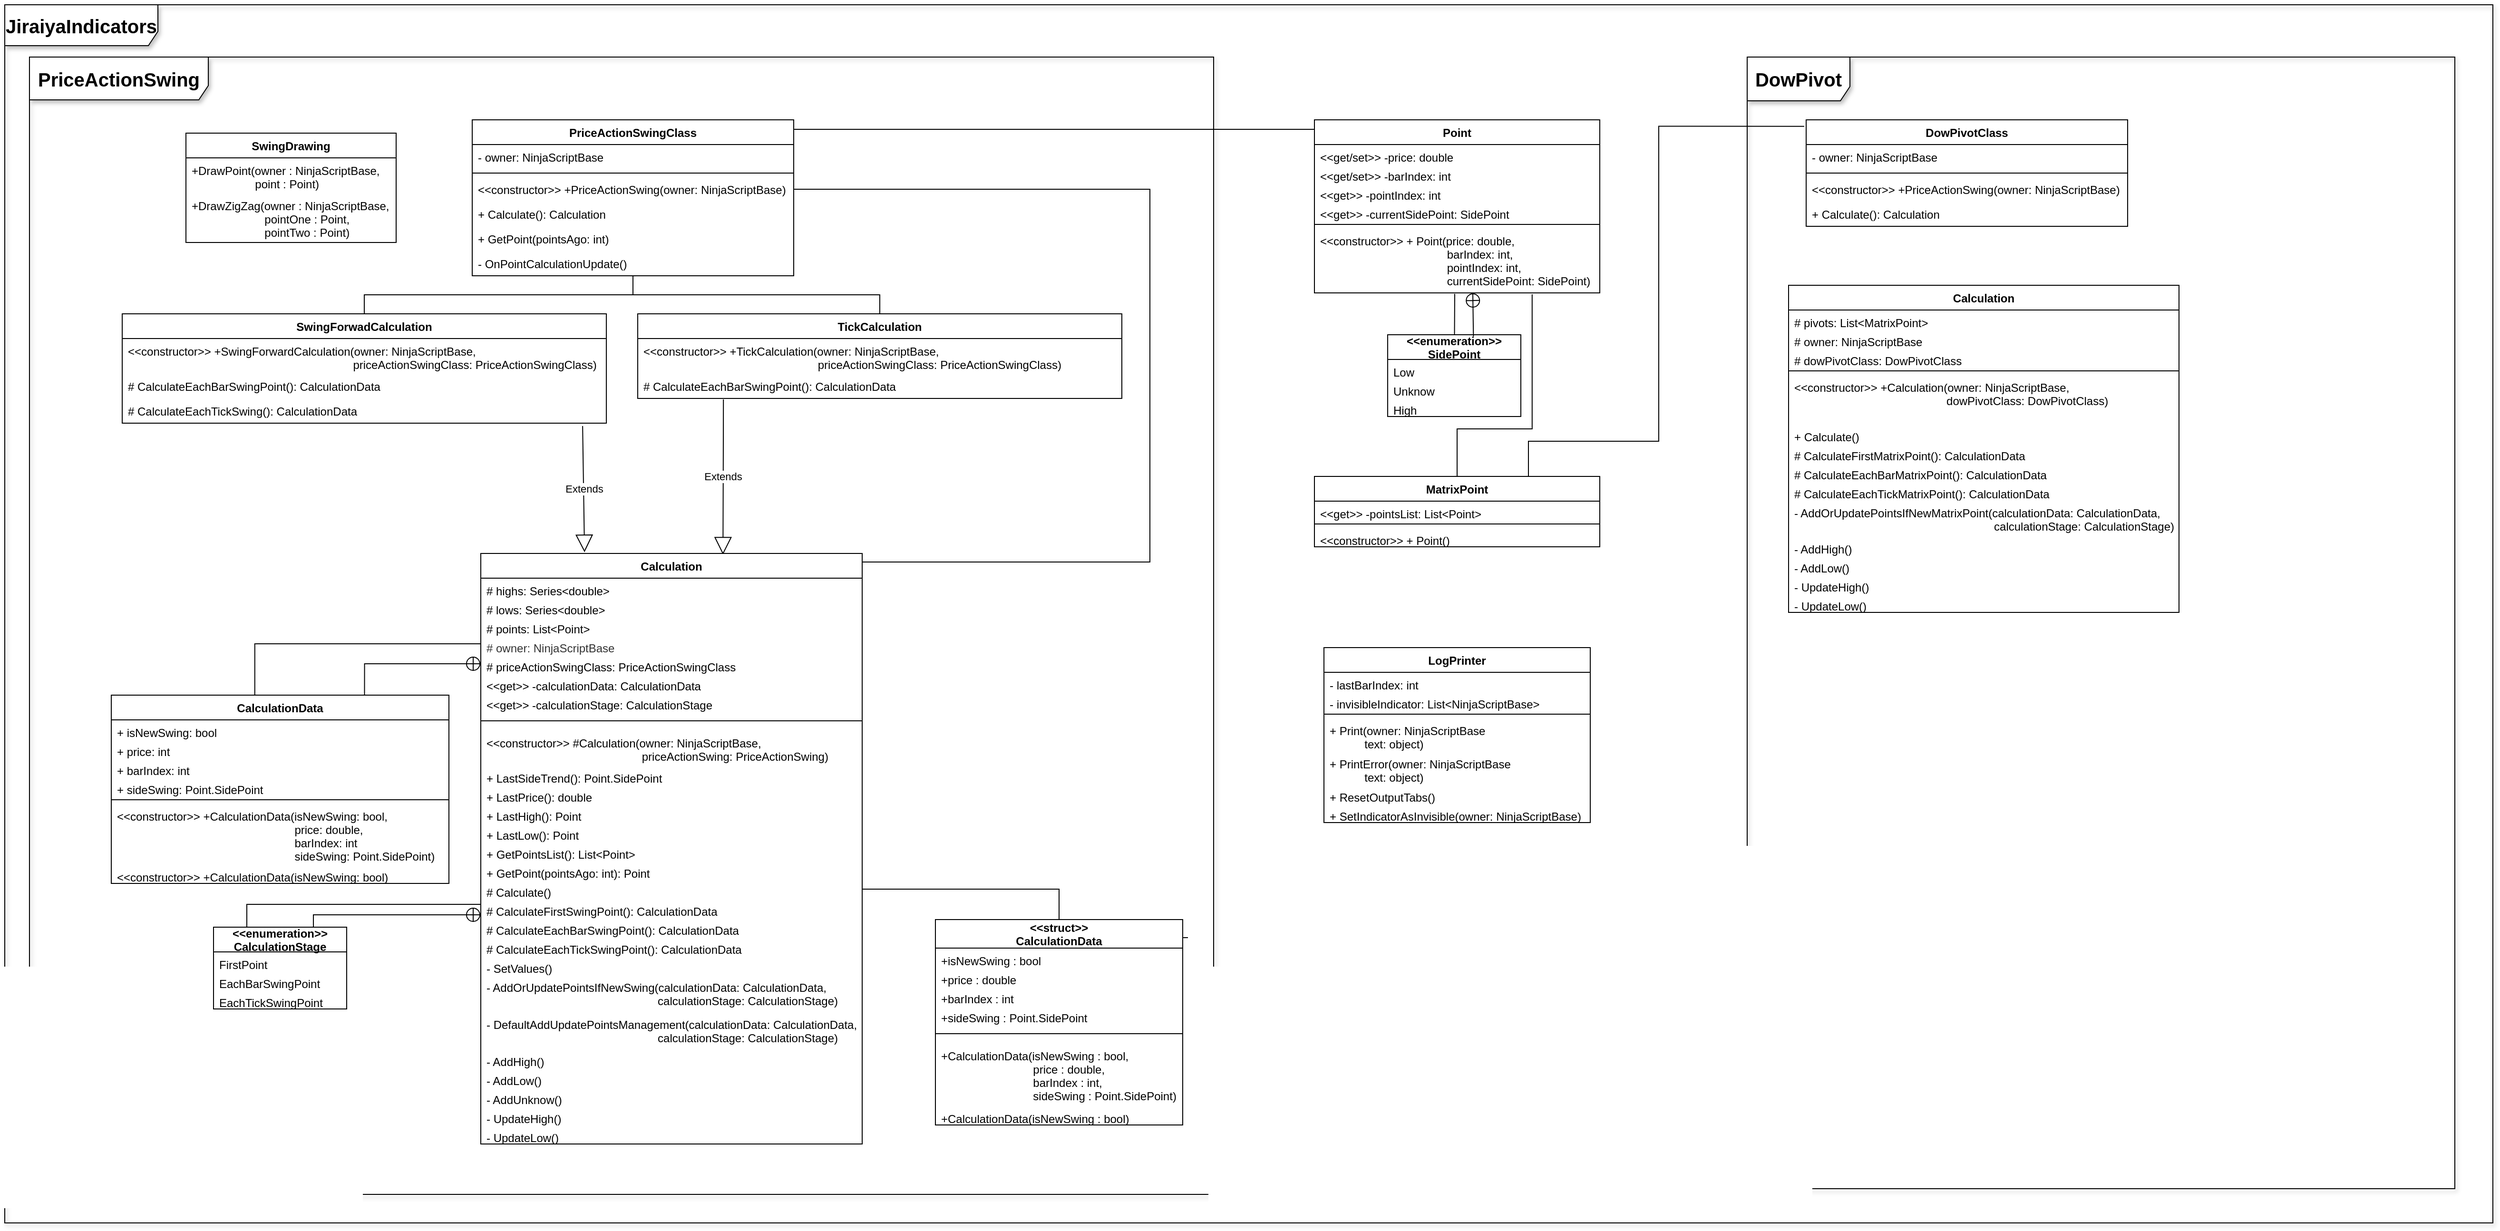 <mxfile version="12.9.6" type="github">
  <diagram id="Fy2HfYQQaQ6EMwLZordq" name="Page-1">
    <mxGraphModel dx="1585" dy="1035" grid="0" gridSize="10" guides="1" tooltips="1" connect="1" arrows="1" fold="1" page="0" pageScale="1" pageWidth="1654" pageHeight="1169" background="none" math="0" shadow="0">
      <root>
        <mxCell id="0" />
        <mxCell id="1" parent="0" />
        <mxCell id="uoMERZnr7zpO_wiibmVZ-2" value="&lt;font style=&quot;font-size: 20px&quot;&gt;JiraiyaIndicators&lt;/font&gt;" style="shape=umlFrame;whiteSpace=wrap;html=1;startSize=30;width=161;height=43;fontStyle=1;treeFolding=0;shadow=1;" parent="1" vertex="1">
          <mxGeometry x="-276" y="-12" width="2616" height="1281" as="geometry" />
        </mxCell>
        <mxCell id="O_61zwk5EEJ6vkBen8N2-33" value="&lt;font style=&quot;font-size: 20px&quot;&gt;&lt;b&gt;DowPivot&lt;/b&gt;&lt;/font&gt;" style="shape=umlFrame;whiteSpace=wrap;html=1;startSize=30;width=108;height=46;shadow=1;" parent="1" vertex="1">
          <mxGeometry x="1556" y="43" width="744" height="1190" as="geometry" />
        </mxCell>
        <mxCell id="uoMERZnr7zpO_wiibmVZ-1" value="&lt;font style=&quot;font-size: 20px&quot;&gt;&lt;b&gt;PriceActionSwing&lt;/b&gt;&lt;/font&gt;" style="shape=umlFrame;whiteSpace=wrap;html=1;startSize=30;width=188;height=45;strokeWidth=1;shadow=1;" parent="1" vertex="1">
          <mxGeometry x="-250" y="43" width="1245" height="1196" as="geometry" />
        </mxCell>
        <mxCell id="oVfhNXQn3vao5zob85Lq-34" value="" style="rounded=0;orthogonalLoop=1;jettySize=auto;html=1;fontSize=12;endArrow=none;endFill=0;" parent="1" target="7CBWycC-ObVPVQWf6ARU-30" edge="1">
          <mxGeometry relative="1" as="geometry">
            <mxPoint x="1249.52" y="332.032" as="targetPoint" />
            <mxPoint x="1248.5" y="292" as="sourcePoint" />
          </mxGeometry>
        </mxCell>
        <mxCell id="SqsRjnLHIsqS0qZh4drD-19" style="edgeStyle=orthogonalEdgeStyle;rounded=0;orthogonalLoop=1;jettySize=auto;html=1;endArrow=none;endFill=0;" parent="1" source="oVfhNXQn3vao5zob85Lq-77" target="SqsRjnLHIsqS0qZh4drD-10" edge="1">
          <mxGeometry relative="1" as="geometry" />
        </mxCell>
        <mxCell id="SqsRjnLHIsqS0qZh4drD-20" style="edgeStyle=orthogonalEdgeStyle;rounded=0;orthogonalLoop=1;jettySize=auto;html=1;endArrow=none;endFill=0;" parent="1" source="oVfhNXQn3vao5zob85Lq-77" target="SqsRjnLHIsqS0qZh4drD-1" edge="1">
          <mxGeometry relative="1" as="geometry" />
        </mxCell>
        <mxCell id="SqsRjnLHIsqS0qZh4drD-30" style="edgeStyle=orthogonalEdgeStyle;rounded=0;orthogonalLoop=1;jettySize=auto;html=1;entryX=0.25;entryY=0;entryDx=0;entryDy=0;endArrow=none;endFill=0;" parent="1" source="7CBWycC-ObVPVQWf6ARU-38" target="oVfhNXQn3vao5zob85Lq-16" edge="1">
          <mxGeometry relative="1" as="geometry">
            <mxPoint x="352" y="1031" as="targetPoint" />
            <Array as="points">
              <mxPoint x="-21" y="934" />
            </Array>
          </mxGeometry>
        </mxCell>
        <mxCell id="SqsRjnLHIsqS0qZh4drD-32" style="edgeStyle=orthogonalEdgeStyle;rounded=0;orthogonalLoop=1;jettySize=auto;html=1;entryX=0.425;entryY=-0.001;entryDx=0;entryDy=0;entryPerimeter=0;endArrow=none;endFill=0;" parent="1" source="7CBWycC-ObVPVQWf6ARU-38" target="oVfhNXQn3vao5zob85Lq-21" edge="1">
          <mxGeometry relative="1" as="geometry">
            <Array as="points">
              <mxPoint x="-13" y="660" />
            </Array>
          </mxGeometry>
        </mxCell>
        <mxCell id="fPNTmjn9pd60Ij1Y-FJk-20" style="edgeStyle=orthogonalEdgeStyle;rounded=0;orthogonalLoop=1;jettySize=auto;html=1;exitX=0.75;exitY=0;exitDx=0;exitDy=0;entryX=1;entryY=0.5;entryDx=0;entryDy=0;startSize=30;endArrow=none;endFill=0;" parent="1" source="7CBWycC-ObVPVQWf6ARU-38" target="oVfhNXQn3vao5zob85Lq-80" edge="1">
          <mxGeometry relative="1" as="geometry">
            <Array as="points">
              <mxPoint x="525" y="574" />
              <mxPoint x="928" y="574" />
              <mxPoint x="928" y="182" />
            </Array>
          </mxGeometry>
        </mxCell>
        <mxCell id="fPNTmjn9pd60Ij1Y-FJk-3" style="edgeStyle=orthogonalEdgeStyle;rounded=0;orthogonalLoop=1;jettySize=auto;html=1;exitX=0.75;exitY=0;exitDx=0;exitDy=0;endArrow=circlePlus;endFill=0;" parent="1" source="oVfhNXQn3vao5zob85Lq-16" target="7CBWycC-ObVPVQWf6ARU-38" edge="1">
          <mxGeometry relative="1" as="geometry">
            <Array as="points">
              <mxPoint x="49" y="945" />
            </Array>
          </mxGeometry>
        </mxCell>
        <mxCell id="SqsRjnLHIsqS0qZh4drD-40" value="Extends" style="endArrow=block;endSize=16;endFill=0;html=1;entryX=0.272;entryY=-0.002;entryDx=0;entryDy=0;entryPerimeter=0;exitX=0.951;exitY=1.115;exitDx=0;exitDy=0;exitPerimeter=0;" parent="1" source="SqsRjnLHIsqS0qZh4drD-5" target="7CBWycC-ObVPVQWf6ARU-38" edge="1">
          <mxGeometry width="160" relative="1" as="geometry">
            <mxPoint x="301.5" y="421" as="sourcePoint" />
            <mxPoint x="461.5" y="421" as="targetPoint" />
            <Array as="points" />
          </mxGeometry>
        </mxCell>
        <mxCell id="SqsRjnLHIsqS0qZh4drD-41" value="Extends" style="endArrow=block;endSize=16;endFill=0;html=1;entryX=0.635;entryY=0.002;entryDx=0;entryDy=0;entryPerimeter=0;exitX=0.177;exitY=1.038;exitDx=0;exitDy=0;exitPerimeter=0;" parent="1" source="SqsRjnLHIsqS0qZh4drD-12" target="7CBWycC-ObVPVQWf6ARU-38" edge="1">
          <mxGeometry width="160" relative="1" as="geometry">
            <mxPoint x="479.5" y="418" as="sourcePoint" />
            <mxPoint x="462.5" y="539.912" as="targetPoint" />
            <Array as="points">
              <mxPoint x="479.5" y="448" />
            </Array>
          </mxGeometry>
        </mxCell>
        <mxCell id="fPNTmjn9pd60Ij1Y-FJk-2" style="edgeStyle=none;rounded=0;orthogonalLoop=1;jettySize=auto;html=1;endArrow=circlePlus;endFill=0;exitX=0.644;exitY=0.02;exitDx=0;exitDy=0;exitPerimeter=0;" parent="1" source="7CBWycC-ObVPVQWf6ARU-30" edge="1">
          <mxGeometry relative="1" as="geometry">
            <mxPoint x="1268.56" y="331" as="sourcePoint" />
            <mxPoint x="1267.5" y="291" as="targetPoint" />
            <Array as="points" />
          </mxGeometry>
        </mxCell>
        <mxCell id="fPNTmjn9pd60Ij1Y-FJk-13" style="edgeStyle=orthogonalEdgeStyle;rounded=0;orthogonalLoop=1;jettySize=auto;html=1;exitX=0.25;exitY=0;exitDx=0;exitDy=0;startSize=30;endArrow=circlePlus;endFill=0;" parent="1" source="fPNTmjn9pd60Ij1Y-FJk-4" edge="1">
          <mxGeometry relative="1" as="geometry">
            <mxPoint x="826" y="969" as="targetPoint" />
            <Array as="points">
              <mxPoint x="968" y="969" />
              <mxPoint x="826" y="969" />
            </Array>
          </mxGeometry>
        </mxCell>
        <mxCell id="7CBWycC-ObVPVQWf6ARU-30" value="&lt;&lt;enumeration&gt;&gt;&#xa;SidePoint" style="swimlane;fontStyle=1;childLayout=stackLayout;horizontal=1;startSize=26;fillColor=none;horizontalStack=0;resizeParent=1;resizeParentMax=0;resizeLast=0;collapsible=1;marginBottom=0;fontSize=12;" parent="1" vertex="1">
          <mxGeometry x="1178" y="335" width="140" height="86" as="geometry" />
        </mxCell>
        <mxCell id="7CBWycC-ObVPVQWf6ARU-32" value="Low" style="text;strokeColor=none;fillColor=none;align=left;verticalAlign=top;spacingLeft=4;spacingRight=4;overflow=hidden;rotatable=0;points=[[0,0.5],[1,0.5]];portConstraint=eastwest;" parent="7CBWycC-ObVPVQWf6ARU-30" vertex="1">
          <mxGeometry y="26" width="140" height="20" as="geometry" />
        </mxCell>
        <mxCell id="7CBWycC-ObVPVQWf6ARU-33" value="Unknow" style="text;strokeColor=none;fillColor=none;align=left;verticalAlign=top;spacingLeft=4;spacingRight=4;overflow=hidden;rotatable=0;points=[[0,0.5],[1,0.5]];portConstraint=eastwest;" parent="7CBWycC-ObVPVQWf6ARU-30" vertex="1">
          <mxGeometry y="46" width="140" height="20" as="geometry" />
        </mxCell>
        <mxCell id="7CBWycC-ObVPVQWf6ARU-31" value="High" style="text;strokeColor=none;fillColor=none;align=left;verticalAlign=top;spacingLeft=4;spacingRight=4;overflow=hidden;rotatable=0;points=[[0,0.5],[1,0.5]];portConstraint=eastwest;" parent="7CBWycC-ObVPVQWf6ARU-30" vertex="1">
          <mxGeometry y="66" width="140" height="20" as="geometry" />
        </mxCell>
        <mxCell id="7CBWycC-ObVPVQWf6ARU-15" value="Point" style="swimlane;fontStyle=1;childLayout=stackLayout;horizontal=1;startSize=26;fillColor=none;horizontalStack=0;resizeParent=1;resizeParentMax=0;resizeLast=0;collapsible=1;marginBottom=0;fontSize=12;" parent="1" vertex="1">
          <mxGeometry x="1101" y="109" width="300" height="182" as="geometry" />
        </mxCell>
        <mxCell id="7CBWycC-ObVPVQWf6ARU-16" value="&lt;&lt;get/set&gt;&gt; -price: double" style="text;strokeColor=none;fillColor=none;align=left;verticalAlign=top;spacingLeft=4;spacingRight=4;overflow=hidden;rotatable=0;points=[[0,0.5],[1,0.5]];portConstraint=eastwest;" parent="7CBWycC-ObVPVQWf6ARU-15" vertex="1">
          <mxGeometry y="26" width="300" height="20" as="geometry" />
        </mxCell>
        <mxCell id="7CBWycC-ObVPVQWf6ARU-19" value="&lt;&lt;get/set&gt;&gt; -barIndex: int" style="text;strokeColor=none;fillColor=none;align=left;verticalAlign=top;spacingLeft=4;spacingRight=4;overflow=hidden;rotatable=0;points=[[0,0.5],[1,0.5]];portConstraint=eastwest;" parent="7CBWycC-ObVPVQWf6ARU-15" vertex="1">
          <mxGeometry y="46" width="300" height="20" as="geometry" />
        </mxCell>
        <mxCell id="7CBWycC-ObVPVQWf6ARU-20" value="&lt;&lt;get&gt;&gt; -pointIndex: int" style="text;strokeColor=none;fillColor=none;align=left;verticalAlign=top;spacingLeft=4;spacingRight=4;overflow=hidden;rotatable=0;points=[[0,0.5],[1,0.5]];portConstraint=eastwest;" parent="7CBWycC-ObVPVQWf6ARU-15" vertex="1">
          <mxGeometry y="66" width="300" height="20" as="geometry" />
        </mxCell>
        <mxCell id="7CBWycC-ObVPVQWf6ARU-21" value="&lt;&lt;get&gt;&gt; -currentSidePoint: SidePoint" style="text;strokeColor=none;fillColor=none;align=left;verticalAlign=top;spacingLeft=4;spacingRight=4;overflow=hidden;rotatable=0;points=[[0,0.5],[1,0.5]];portConstraint=eastwest;" parent="7CBWycC-ObVPVQWf6ARU-15" vertex="1">
          <mxGeometry y="86" width="300" height="20" as="geometry" />
        </mxCell>
        <mxCell id="7CBWycC-ObVPVQWf6ARU-24" value="" style="line;strokeWidth=1;fillColor=none;align=left;verticalAlign=middle;spacingTop=-1;spacingLeft=3;spacingRight=3;rotatable=0;labelPosition=right;points=[];portConstraint=eastwest;fontSize=16;" parent="7CBWycC-ObVPVQWf6ARU-15" vertex="1">
          <mxGeometry y="106" width="300" height="8" as="geometry" />
        </mxCell>
        <mxCell id="7CBWycC-ObVPVQWf6ARU-29" value="&lt;&lt;constructor&gt;&gt; + Point(price: double, &#xa;                                        barIndex: int, &#xa;                                        pointIndex: int, &#xa;                                        currentSidePoint: SidePoint)" style="text;strokeColor=none;fillColor=none;align=left;verticalAlign=top;spacingLeft=4;spacingRight=4;overflow=hidden;rotatable=0;points=[[0,0.5],[1,0.5]];portConstraint=eastwest;fontSize=12;" parent="7CBWycC-ObVPVQWf6ARU-15" vertex="1">
          <mxGeometry y="114" width="300" height="68" as="geometry" />
        </mxCell>
        <mxCell id="O_61zwk5EEJ6vkBen8N2-21" value="DowPivotClass" style="swimlane;fontStyle=1;align=center;verticalAlign=top;childLayout=stackLayout;horizontal=1;startSize=26;horizontalStack=0;resizeParent=1;resizeParentMax=0;resizeLast=0;collapsible=1;marginBottom=0;fontSize=12;" parent="1" vertex="1">
          <mxGeometry x="1618" y="109" width="338" height="112" as="geometry" />
        </mxCell>
        <mxCell id="O_61zwk5EEJ6vkBen8N2-22" value="- owner: NinjaScriptBase" style="text;strokeColor=none;fillColor=none;align=left;verticalAlign=top;spacingLeft=4;spacingRight=4;overflow=hidden;rotatable=0;points=[[0,0.5],[1,0.5]];portConstraint=eastwest;" parent="O_61zwk5EEJ6vkBen8N2-21" vertex="1">
          <mxGeometry y="26" width="338" height="26" as="geometry" />
        </mxCell>
        <mxCell id="O_61zwk5EEJ6vkBen8N2-23" value="" style="line;strokeWidth=1;fillColor=none;align=left;verticalAlign=middle;spacingTop=-1;spacingLeft=3;spacingRight=3;rotatable=0;labelPosition=right;points=[];portConstraint=eastwest;" parent="O_61zwk5EEJ6vkBen8N2-21" vertex="1">
          <mxGeometry y="52" width="338" height="8" as="geometry" />
        </mxCell>
        <mxCell id="O_61zwk5EEJ6vkBen8N2-24" value="&lt;&lt;constructor&gt;&gt; +PriceActionSwing(owner: NinjaScriptBase)" style="text;strokeColor=none;fillColor=none;align=left;verticalAlign=top;spacingLeft=4;spacingRight=4;overflow=hidden;rotatable=0;points=[[0,0.5],[1,0.5]];portConstraint=eastwest;" parent="O_61zwk5EEJ6vkBen8N2-21" vertex="1">
          <mxGeometry y="60" width="338" height="26" as="geometry" />
        </mxCell>
        <mxCell id="O_61zwk5EEJ6vkBen8N2-25" value="+ Calculate(): Calculation" style="text;strokeColor=none;fillColor=none;align=left;verticalAlign=top;spacingLeft=4;spacingRight=4;overflow=hidden;rotatable=0;points=[[0,0.5],[1,0.5]];portConstraint=eastwest;" parent="O_61zwk5EEJ6vkBen8N2-21" vertex="1">
          <mxGeometry y="86" width="338" height="26" as="geometry" />
        </mxCell>
        <mxCell id="fPNTmjn9pd60Ij1Y-FJk-21" style="edgeStyle=orthogonalEdgeStyle;rounded=0;orthogonalLoop=1;jettySize=auto;html=1;exitX=0;exitY=0.5;exitDx=0;exitDy=0;entryX=1;entryY=0.5;entryDx=0;entryDy=0;startSize=30;endArrow=none;endFill=0;" parent="1" source="7CBWycC-ObVPVQWf6ARU-16" target="oVfhNXQn3vao5zob85Lq-86" edge="1">
          <mxGeometry relative="1" as="geometry">
            <Array as="points">
              <mxPoint x="553" y="119" />
            </Array>
          </mxGeometry>
        </mxCell>
        <mxCell id="fPNTmjn9pd60Ij1Y-FJk-15" style="edgeStyle=orthogonalEdgeStyle;rounded=0;orthogonalLoop=1;jettySize=auto;html=1;exitX=0.5;exitY=0;exitDx=0;exitDy=0;entryX=1;entryY=0.5;entryDx=0;entryDy=0;startSize=30;endArrow=none;endFill=0;" parent="1" source="fPNTmjn9pd60Ij1Y-FJk-4" target="7CBWycC-ObVPVQWf6ARU-49" edge="1">
          <mxGeometry relative="1" as="geometry">
            <Array as="points">
              <mxPoint x="833" y="918" />
            </Array>
          </mxGeometry>
        </mxCell>
        <mxCell id="fPNTmjn9pd60Ij1Y-FJk-16" value="SwingDrawing" style="swimlane;fontStyle=1;childLayout=stackLayout;horizontal=1;startSize=26;fillColor=none;horizontalStack=0;resizeParent=1;resizeParentMax=0;resizeLast=0;collapsible=1;marginBottom=0;" parent="1" vertex="1">
          <mxGeometry x="-85.5" y="123" width="221" height="115" as="geometry" />
        </mxCell>
        <mxCell id="fPNTmjn9pd60Ij1Y-FJk-17" value="+DrawPoint(owner : NinjaScriptBase,&#xa;                    point : Point)" style="text;strokeColor=none;fillColor=none;align=left;verticalAlign=top;spacingLeft=4;spacingRight=4;overflow=hidden;rotatable=0;points=[[0,0.5],[1,0.5]];portConstraint=eastwest;" parent="fPNTmjn9pd60Ij1Y-FJk-16" vertex="1">
          <mxGeometry y="26" width="221" height="37" as="geometry" />
        </mxCell>
        <mxCell id="fPNTmjn9pd60Ij1Y-FJk-18" value="+DrawZigZag(owner : NinjaScriptBase, &#xa;                       pointOne : Point, &#xa;                       pointTwo : Point)" style="text;strokeColor=none;fillColor=none;align=left;verticalAlign=top;spacingLeft=4;spacingRight=4;overflow=hidden;rotatable=0;points=[[0,0.5],[1,0.5]];portConstraint=eastwest;" parent="fPNTmjn9pd60Ij1Y-FJk-16" vertex="1">
          <mxGeometry y="63" width="221" height="52" as="geometry" />
        </mxCell>
        <mxCell id="oVfhNXQn3vao5zob85Lq-77" value="PriceActionSwingClass" style="swimlane;fontStyle=1;align=center;verticalAlign=top;childLayout=stackLayout;horizontal=1;startSize=26;horizontalStack=0;resizeParent=1;resizeParentMax=0;resizeLast=0;collapsible=1;marginBottom=0;fontSize=12;" parent="1" vertex="1">
          <mxGeometry x="215.5" y="109" width="338" height="164" as="geometry" />
        </mxCell>
        <mxCell id="oVfhNXQn3vao5zob85Lq-86" value="- owner: NinjaScriptBase" style="text;strokeColor=none;fillColor=none;align=left;verticalAlign=top;spacingLeft=4;spacingRight=4;overflow=hidden;rotatable=0;points=[[0,0.5],[1,0.5]];portConstraint=eastwest;" parent="oVfhNXQn3vao5zob85Lq-77" vertex="1">
          <mxGeometry y="26" width="338" height="26" as="geometry" />
        </mxCell>
        <mxCell id="oVfhNXQn3vao5zob85Lq-79" value="" style="line;strokeWidth=1;fillColor=none;align=left;verticalAlign=middle;spacingTop=-1;spacingLeft=3;spacingRight=3;rotatable=0;labelPosition=right;points=[];portConstraint=eastwest;" parent="oVfhNXQn3vao5zob85Lq-77" vertex="1">
          <mxGeometry y="52" width="338" height="8" as="geometry" />
        </mxCell>
        <mxCell id="oVfhNXQn3vao5zob85Lq-80" value="&lt;&lt;constructor&gt;&gt; +PriceActionSwing(owner: NinjaScriptBase)" style="text;strokeColor=none;fillColor=none;align=left;verticalAlign=top;spacingLeft=4;spacingRight=4;overflow=hidden;rotatable=0;points=[[0,0.5],[1,0.5]];portConstraint=eastwest;" parent="oVfhNXQn3vao5zob85Lq-77" vertex="1">
          <mxGeometry y="60" width="338" height="26" as="geometry" />
        </mxCell>
        <mxCell id="oVfhNXQn3vao5zob85Lq-82" value="+ Calculate(): Calculation" style="text;strokeColor=none;fillColor=none;align=left;verticalAlign=top;spacingLeft=4;spacingRight=4;overflow=hidden;rotatable=0;points=[[0,0.5],[1,0.5]];portConstraint=eastwest;" parent="oVfhNXQn3vao5zob85Lq-77" vertex="1">
          <mxGeometry y="86" width="338" height="26" as="geometry" />
        </mxCell>
        <mxCell id="oVfhNXQn3vao5zob85Lq-84" value="+ GetPoint(pointsAgo: int)" style="text;strokeColor=none;fillColor=none;align=left;verticalAlign=top;spacingLeft=4;spacingRight=4;overflow=hidden;rotatable=0;points=[[0,0.5],[1,0.5]];portConstraint=eastwest;" parent="oVfhNXQn3vao5zob85Lq-77" vertex="1">
          <mxGeometry y="112" width="338" height="26" as="geometry" />
        </mxCell>
        <mxCell id="oVfhNXQn3vao5zob85Lq-83" value="- OnPointCalculationUpdate()" style="text;strokeColor=none;fillColor=none;align=left;verticalAlign=top;spacingLeft=4;spacingRight=4;overflow=hidden;rotatable=0;points=[[0,0.5],[1,0.5]];portConstraint=eastwest;" parent="oVfhNXQn3vao5zob85Lq-77" vertex="1">
          <mxGeometry y="138" width="338" height="26" as="geometry" />
        </mxCell>
        <mxCell id="SqsRjnLHIsqS0qZh4drD-10" value="TickCalculation" style="swimlane;fontStyle=1;align=center;verticalAlign=top;childLayout=stackLayout;horizontal=1;startSize=26;horizontalStack=0;resizeParent=1;resizeParentMax=0;resizeLast=0;collapsible=1;marginBottom=0;" parent="1" vertex="1">
          <mxGeometry x="389.5" y="313" width="509" height="89" as="geometry" />
        </mxCell>
        <mxCell id="SqsRjnLHIsqS0qZh4drD-11" value="&lt;&lt;constructor&gt;&gt; +TickCalculation(owner: NinjaScriptBase,&#xa;                                                       priceActionSwingClass: PriceActionSwingClass)" style="text;strokeColor=none;fillColor=none;align=left;verticalAlign=top;spacingLeft=4;spacingRight=4;overflow=hidden;rotatable=0;points=[[0,0.5],[1,0.5]];portConstraint=eastwest;" parent="SqsRjnLHIsqS0qZh4drD-10" vertex="1">
          <mxGeometry y="26" width="509" height="37" as="geometry" />
        </mxCell>
        <mxCell id="SqsRjnLHIsqS0qZh4drD-12" value="# CalculateEachBarSwingPoint(): CalculationData" style="text;strokeColor=none;fillColor=none;align=left;verticalAlign=top;spacingLeft=4;spacingRight=4;overflow=hidden;rotatable=0;points=[[0,0.5],[1,0.5]];portConstraint=eastwest;" parent="SqsRjnLHIsqS0qZh4drD-10" vertex="1">
          <mxGeometry y="63" width="509" height="26" as="geometry" />
        </mxCell>
        <mxCell id="SqsRjnLHIsqS0qZh4drD-1" value="SwingForwadCalculation" style="swimlane;fontStyle=1;align=center;verticalAlign=top;childLayout=stackLayout;horizontal=1;startSize=26;horizontalStack=0;resizeParent=1;resizeParentMax=0;resizeLast=0;collapsible=1;marginBottom=0;" parent="1" vertex="1">
          <mxGeometry x="-152.5" y="313" width="509" height="115" as="geometry" />
        </mxCell>
        <mxCell id="SqsRjnLHIsqS0qZh4drD-4" value="&lt;&lt;constructor&gt;&gt; +SwingForwardCalculation(owner: NinjaScriptBase,&#xa;                                                                       priceActionSwingClass: PriceActionSwingClass)" style="text;strokeColor=none;fillColor=none;align=left;verticalAlign=top;spacingLeft=4;spacingRight=4;overflow=hidden;rotatable=0;points=[[0,0.5],[1,0.5]];portConstraint=eastwest;" parent="SqsRjnLHIsqS0qZh4drD-1" vertex="1">
          <mxGeometry y="26" width="509" height="37" as="geometry" />
        </mxCell>
        <mxCell id="SqsRjnLHIsqS0qZh4drD-6" value="# CalculateEachBarSwingPoint(): CalculationData" style="text;strokeColor=none;fillColor=none;align=left;verticalAlign=top;spacingLeft=4;spacingRight=4;overflow=hidden;rotatable=0;points=[[0,0.5],[1,0.5]];portConstraint=eastwest;" parent="SqsRjnLHIsqS0qZh4drD-1" vertex="1">
          <mxGeometry y="63" width="509" height="26" as="geometry" />
        </mxCell>
        <mxCell id="SqsRjnLHIsqS0qZh4drD-5" value="# CalculateEachTickSwing(): CalculationData" style="text;strokeColor=none;fillColor=none;align=left;verticalAlign=top;spacingLeft=4;spacingRight=4;overflow=hidden;rotatable=0;points=[[0,0.5],[1,0.5]];portConstraint=eastwest;" parent="SqsRjnLHIsqS0qZh4drD-1" vertex="1">
          <mxGeometry y="89" width="509" height="26" as="geometry" />
        </mxCell>
        <mxCell id="7CBWycC-ObVPVQWf6ARU-38" value="Calculation&#xa;" style="swimlane;fontStyle=1;align=center;verticalAlign=top;childLayout=stackLayout;horizontal=1;startSize=26;horizontalStack=0;resizeParent=1;resizeParentMax=0;resizeLast=0;collapsible=1;marginBottom=0;fontSize=12;" parent="1" vertex="1">
          <mxGeometry x="224.5" y="565" width="401" height="621" as="geometry">
            <mxRectangle x="50" y="79" width="92" height="26" as="alternateBounds" />
          </mxGeometry>
        </mxCell>
        <mxCell id="7CBWycC-ObVPVQWf6ARU-39" value="# highs: Series&lt;double&gt;" style="text;strokeColor=none;fillColor=none;align=left;verticalAlign=top;spacingLeft=4;spacingRight=4;overflow=hidden;rotatable=0;points=[[0,0.5],[1,0.5]];portConstraint=eastwest;" parent="7CBWycC-ObVPVQWf6ARU-38" vertex="1">
          <mxGeometry y="26" width="401" height="20" as="geometry" />
        </mxCell>
        <mxCell id="7CBWycC-ObVPVQWf6ARU-42" value="# lows: Series&lt;double&gt;" style="text;strokeColor=none;fillColor=none;align=left;verticalAlign=top;spacingLeft=4;spacingRight=4;overflow=hidden;rotatable=0;points=[[0,0.5],[1,0.5]];portConstraint=eastwest;" parent="7CBWycC-ObVPVQWf6ARU-38" vertex="1">
          <mxGeometry y="46" width="401" height="20" as="geometry" />
        </mxCell>
        <mxCell id="oVfhNXQn3vao5zob85Lq-101" value="# points: List&lt;Point&gt;" style="text;strokeColor=none;fillColor=none;align=left;verticalAlign=top;spacingLeft=4;spacingRight=4;overflow=hidden;rotatable=0;points=[[0,0.5],[1,0.5]];portConstraint=eastwest;" parent="7CBWycC-ObVPVQWf6ARU-38" vertex="1">
          <mxGeometry y="66" width="401" height="20" as="geometry" />
        </mxCell>
        <mxCell id="7CBWycC-ObVPVQWf6ARU-45" value="# owner: NinjaScriptBase" style="text;strokeColor=none;fillColor=none;align=left;verticalAlign=top;spacingLeft=4;spacingRight=4;overflow=hidden;rotatable=0;points=[[0,0.5],[1,0.5]];portConstraint=eastwest;labelBackgroundColor=none;labelBorderColor=none;rounded=0;shadow=0;comic=0;glass=0;container=0;fontColor=#333333;gradientColor=none;" parent="7CBWycC-ObVPVQWf6ARU-38" vertex="1">
          <mxGeometry y="86" width="401" height="20" as="geometry" />
        </mxCell>
        <mxCell id="7CBWycC-ObVPVQWf6ARU-47" value="# priceActionSwingClass: PriceActionSwingClass" style="text;strokeColor=none;fillColor=none;align=left;verticalAlign=top;spacingLeft=4;spacingRight=4;overflow=hidden;rotatable=0;points=[[0,0.5],[1,0.5]];portConstraint=eastwest;" parent="7CBWycC-ObVPVQWf6ARU-38" vertex="1">
          <mxGeometry y="106" width="401" height="20" as="geometry" />
        </mxCell>
        <mxCell id="2YiGUF-b4CgSfO-UEsBh-3" value="&lt;&lt;get&gt;&gt; -calculationData: CalculationData" style="text;strokeColor=none;fillColor=none;align=left;verticalAlign=top;spacingLeft=4;spacingRight=4;overflow=hidden;rotatable=0;points=[[0,0.5],[1,0.5]];portConstraint=eastwest;" parent="7CBWycC-ObVPVQWf6ARU-38" vertex="1">
          <mxGeometry y="126" width="401" height="20" as="geometry" />
        </mxCell>
        <mxCell id="2YiGUF-b4CgSfO-UEsBh-1" value="&lt;&lt;get&gt;&gt; -calculationStage: CalculationStage" style="text;strokeColor=none;fillColor=none;align=left;verticalAlign=top;spacingLeft=4;spacingRight=4;overflow=hidden;rotatable=0;points=[[0,0.5],[1,0.5]];portConstraint=eastwest;" parent="7CBWycC-ObVPVQWf6ARU-38" vertex="1">
          <mxGeometry y="146" width="401" height="20" as="geometry" />
        </mxCell>
        <mxCell id="7CBWycC-ObVPVQWf6ARU-40" value="" style="line;strokeWidth=1;fillColor=none;align=left;verticalAlign=middle;spacingTop=-1;spacingLeft=3;spacingRight=3;rotatable=0;labelPosition=right;points=[];portConstraint=eastwest;" parent="7CBWycC-ObVPVQWf6ARU-38" vertex="1">
          <mxGeometry y="166" width="401" height="20" as="geometry" />
        </mxCell>
        <mxCell id="7CBWycC-ObVPVQWf6ARU-41" value="&lt;&lt;constructor&gt;&gt; #Calculation(owner: NinjaScriptBase,&#xa;                                                 priceActionSwing: PriceActionSwing)" style="text;strokeColor=none;fillColor=none;align=left;verticalAlign=top;spacingLeft=4;spacingRight=4;overflow=hidden;rotatable=0;points=[[0,0.5],[1,0.5]];portConstraint=eastwest;" parent="7CBWycC-ObVPVQWf6ARU-38" vertex="1">
          <mxGeometry y="186" width="401" height="37" as="geometry" />
        </mxCell>
        <mxCell id="7CBWycC-ObVPVQWf6ARU-50" value="+ LastSideTrend(): Point.SidePoint" style="text;strokeColor=none;fillColor=none;align=left;verticalAlign=top;spacingLeft=4;spacingRight=4;overflow=hidden;rotatable=0;points=[[0,0.5],[1,0.5]];portConstraint=eastwest;" parent="7CBWycC-ObVPVQWf6ARU-38" vertex="1">
          <mxGeometry y="223" width="401" height="20" as="geometry" />
        </mxCell>
        <mxCell id="7CBWycC-ObVPVQWf6ARU-52" value="+ LastPrice(): double" style="text;strokeColor=none;fillColor=none;align=left;verticalAlign=top;spacingLeft=4;spacingRight=4;overflow=hidden;rotatable=0;points=[[0,0.5],[1,0.5]];portConstraint=eastwest;" parent="7CBWycC-ObVPVQWf6ARU-38" vertex="1">
          <mxGeometry y="243" width="401" height="20" as="geometry" />
        </mxCell>
        <mxCell id="7CBWycC-ObVPVQWf6ARU-53" value="+ LastHigh(): Point" style="text;strokeColor=none;fillColor=none;align=left;verticalAlign=top;spacingLeft=4;spacingRight=4;overflow=hidden;rotatable=0;points=[[0,0.5],[1,0.5]];portConstraint=eastwest;" parent="7CBWycC-ObVPVQWf6ARU-38" vertex="1">
          <mxGeometry y="263" width="401" height="20" as="geometry" />
        </mxCell>
        <mxCell id="7CBWycC-ObVPVQWf6ARU-54" value="+ LastLow(): Point" style="text;strokeColor=none;fillColor=none;align=left;verticalAlign=top;spacingLeft=4;spacingRight=4;overflow=hidden;rotatable=0;points=[[0,0.5],[1,0.5]];portConstraint=eastwest;" parent="7CBWycC-ObVPVQWf6ARU-38" vertex="1">
          <mxGeometry y="283" width="401" height="20" as="geometry" />
        </mxCell>
        <mxCell id="7CBWycC-ObVPVQWf6ARU-55" value="+ GetPointsList(): List&lt;Point&gt;" style="text;strokeColor=none;fillColor=none;align=left;verticalAlign=top;spacingLeft=4;spacingRight=4;overflow=hidden;rotatable=0;points=[[0,0.5],[1,0.5]];portConstraint=eastwest;" parent="7CBWycC-ObVPVQWf6ARU-38" vertex="1">
          <mxGeometry y="303" width="401" height="20" as="geometry" />
        </mxCell>
        <mxCell id="7CBWycC-ObVPVQWf6ARU-56" value="+ GetPoint(pointsAgo: int): Point" style="text;strokeColor=none;fillColor=none;align=left;verticalAlign=top;spacingLeft=4;spacingRight=4;overflow=hidden;rotatable=0;points=[[0,0.5],[1,0.5]];portConstraint=eastwest;" parent="7CBWycC-ObVPVQWf6ARU-38" vertex="1">
          <mxGeometry y="323" width="401" height="20" as="geometry" />
        </mxCell>
        <mxCell id="7CBWycC-ObVPVQWf6ARU-49" value="# Calculate()" style="text;strokeColor=none;fillColor=none;align=left;verticalAlign=top;spacingLeft=4;spacingRight=4;overflow=hidden;rotatable=0;points=[[0,0.5],[1,0.5]];portConstraint=eastwest;" parent="7CBWycC-ObVPVQWf6ARU-38" vertex="1">
          <mxGeometry y="343" width="401" height="20" as="geometry" />
        </mxCell>
        <mxCell id="oVfhNXQn3vao5zob85Lq-1" value="# CalculateFirstSwingPoint(): CalculationData" style="text;strokeColor=none;fillColor=none;align=left;verticalAlign=top;spacingLeft=4;spacingRight=4;overflow=hidden;rotatable=0;points=[[0,0.5],[1,0.5]];portConstraint=eastwest;" parent="7CBWycC-ObVPVQWf6ARU-38" vertex="1">
          <mxGeometry y="363" width="401" height="20" as="geometry" />
        </mxCell>
        <mxCell id="oVfhNXQn3vao5zob85Lq-2" value="# CalculateEachBarSwingPoint(): CalculationData" style="text;strokeColor=none;fillColor=none;align=left;verticalAlign=top;spacingLeft=4;spacingRight=4;overflow=hidden;rotatable=0;points=[[0,0.5],[1,0.5]];portConstraint=eastwest;" parent="7CBWycC-ObVPVQWf6ARU-38" vertex="1">
          <mxGeometry y="383" width="401" height="20" as="geometry" />
        </mxCell>
        <mxCell id="fPNTmjn9pd60Ij1Y-FJk-27" value="# CalculateEachTickSwingPoint(): CalculationData" style="text;strokeColor=none;fillColor=none;align=left;verticalAlign=top;spacingLeft=4;spacingRight=4;overflow=hidden;rotatable=0;points=[[0,0.5],[1,0.5]];portConstraint=eastwest;" parent="7CBWycC-ObVPVQWf6ARU-38" vertex="1">
          <mxGeometry y="403" width="401" height="20" as="geometry" />
        </mxCell>
        <mxCell id="oVfhNXQn3vao5zob85Lq-3" value="- SetValues()" style="text;strokeColor=none;fillColor=none;align=left;verticalAlign=top;spacingLeft=4;spacingRight=4;overflow=hidden;rotatable=0;points=[[0,0.5],[1,0.5]];portConstraint=eastwest;" parent="7CBWycC-ObVPVQWf6ARU-38" vertex="1">
          <mxGeometry y="423" width="401" height="20" as="geometry" />
        </mxCell>
        <mxCell id="oVfhNXQn3vao5zob85Lq-4" value="- AddOrUpdatePointsIfNewSwing(calculationData: CalculationData, &#xa;                                                      calculationStage: CalculationStage)" style="text;strokeColor=none;fillColor=none;align=left;verticalAlign=top;spacingLeft=4;spacingRight=4;overflow=hidden;rotatable=0;points=[[0,0.5],[1,0.5]];portConstraint=eastwest;fontSize=12;" parent="7CBWycC-ObVPVQWf6ARU-38" vertex="1">
          <mxGeometry y="443" width="401" height="39" as="geometry" />
        </mxCell>
        <mxCell id="fPNTmjn9pd60Ij1Y-FJk-1" value="- DefaultAddUpdatePointsManagement(calculationData: CalculationData, &#xa;                                                      calculationStage: CalculationStage)" style="text;strokeColor=none;fillColor=none;align=left;verticalAlign=top;spacingLeft=4;spacingRight=4;overflow=hidden;rotatable=0;points=[[0,0.5],[1,0.5]];portConstraint=eastwest;fontSize=12;" parent="7CBWycC-ObVPVQWf6ARU-38" vertex="1">
          <mxGeometry y="482" width="401" height="39" as="geometry" />
        </mxCell>
        <mxCell id="oVfhNXQn3vao5zob85Lq-5" value="- AddHigh()" style="text;strokeColor=none;fillColor=none;align=left;verticalAlign=top;spacingLeft=4;spacingRight=4;overflow=hidden;rotatable=0;points=[[0,0.5],[1,0.5]];portConstraint=eastwest;fontSize=12;" parent="7CBWycC-ObVPVQWf6ARU-38" vertex="1">
          <mxGeometry y="521" width="401" height="20" as="geometry" />
        </mxCell>
        <mxCell id="oVfhNXQn3vao5zob85Lq-6" value="- AddLow()" style="text;strokeColor=none;fillColor=none;align=left;verticalAlign=top;spacingLeft=4;spacingRight=4;overflow=hidden;rotatable=0;points=[[0,0.5],[1,0.5]];portConstraint=eastwest;fontSize=12;" parent="7CBWycC-ObVPVQWf6ARU-38" vertex="1">
          <mxGeometry y="541" width="401" height="20" as="geometry" />
        </mxCell>
        <mxCell id="oVfhNXQn3vao5zob85Lq-7" value="- AddUnknow()" style="text;strokeColor=none;fillColor=none;align=left;verticalAlign=top;spacingLeft=4;spacingRight=4;overflow=hidden;rotatable=0;points=[[0,0.5],[1,0.5]];portConstraint=eastwest;fontSize=12;" parent="7CBWycC-ObVPVQWf6ARU-38" vertex="1">
          <mxGeometry y="561" width="401" height="20" as="geometry" />
        </mxCell>
        <mxCell id="oVfhNXQn3vao5zob85Lq-8" value="- UpdateHigh()" style="text;strokeColor=none;fillColor=none;align=left;verticalAlign=top;spacingLeft=4;spacingRight=4;overflow=hidden;rotatable=0;points=[[0,0.5],[1,0.5]];portConstraint=eastwest;fontSize=12;" parent="7CBWycC-ObVPVQWf6ARU-38" vertex="1">
          <mxGeometry y="581" width="401" height="20" as="geometry" />
        </mxCell>
        <mxCell id="oVfhNXQn3vao5zob85Lq-9" value="- UpdateLow()" style="text;strokeColor=none;fillColor=none;align=left;verticalAlign=top;spacingLeft=4;spacingRight=4;overflow=hidden;rotatable=0;points=[[0,0.5],[1,0.5]];portConstraint=eastwest;fontSize=12;" parent="7CBWycC-ObVPVQWf6ARU-38" vertex="1">
          <mxGeometry y="601" width="401" height="20" as="geometry" />
        </mxCell>
        <mxCell id="BOfF1mm6ojH2ukzw7EzY-1" style="edgeStyle=orthogonalEdgeStyle;rounded=0;orthogonalLoop=1;jettySize=auto;html=1;exitX=0.75;exitY=0;exitDx=0;exitDy=0;entryX=0;entryY=0.5;entryDx=0;entryDy=0;startSize=30;endArrow=circlePlus;endFill=0;" parent="1" source="oVfhNXQn3vao5zob85Lq-21" target="7CBWycC-ObVPVQWf6ARU-47" edge="1">
          <mxGeometry relative="1" as="geometry">
            <Array as="points">
              <mxPoint x="102" y="681" />
            </Array>
          </mxGeometry>
        </mxCell>
        <mxCell id="oVfhNXQn3vao5zob85Lq-21" value="CalculationData" style="swimlane;fontStyle=1;align=center;verticalAlign=top;childLayout=stackLayout;horizontal=1;startSize=26;horizontalStack=0;resizeParent=1;resizeParentMax=0;resizeLast=0;collapsible=1;marginBottom=0;fontSize=12;" parent="1" vertex="1">
          <mxGeometry x="-164" y="714" width="355" height="198" as="geometry" />
        </mxCell>
        <mxCell id="oVfhNXQn3vao5zob85Lq-22" value="+ isNewSwing: bool" style="text;strokeColor=none;fillColor=none;align=left;verticalAlign=top;spacingLeft=4;spacingRight=4;overflow=hidden;rotatable=0;points=[[0,0.5],[1,0.5]];portConstraint=eastwest;" parent="oVfhNXQn3vao5zob85Lq-21" vertex="1">
          <mxGeometry y="26" width="355" height="20" as="geometry" />
        </mxCell>
        <mxCell id="oVfhNXQn3vao5zob85Lq-25" value="+ price: int" style="text;strokeColor=none;fillColor=none;align=left;verticalAlign=top;spacingLeft=4;spacingRight=4;overflow=hidden;rotatable=0;points=[[0,0.5],[1,0.5]];portConstraint=eastwest;" parent="oVfhNXQn3vao5zob85Lq-21" vertex="1">
          <mxGeometry y="46" width="355" height="20" as="geometry" />
        </mxCell>
        <mxCell id="oVfhNXQn3vao5zob85Lq-26" value="+ barIndex: int" style="text;strokeColor=none;fillColor=none;align=left;verticalAlign=top;spacingLeft=4;spacingRight=4;overflow=hidden;rotatable=0;points=[[0,0.5],[1,0.5]];portConstraint=eastwest;" parent="oVfhNXQn3vao5zob85Lq-21" vertex="1">
          <mxGeometry y="66" width="355" height="20" as="geometry" />
        </mxCell>
        <mxCell id="oVfhNXQn3vao5zob85Lq-27" value="+ sideSwing: Point.SidePoint" style="text;strokeColor=none;fillColor=none;align=left;verticalAlign=top;spacingLeft=4;spacingRight=4;overflow=hidden;rotatable=0;points=[[0,0.5],[1,0.5]];portConstraint=eastwest;" parent="oVfhNXQn3vao5zob85Lq-21" vertex="1">
          <mxGeometry y="86" width="355" height="20" as="geometry" />
        </mxCell>
        <mxCell id="oVfhNXQn3vao5zob85Lq-23" value="" style="line;strokeWidth=1;fillColor=none;align=left;verticalAlign=middle;spacingTop=-1;spacingLeft=3;spacingRight=3;rotatable=0;labelPosition=right;points=[];portConstraint=eastwest;" parent="oVfhNXQn3vao5zob85Lq-21" vertex="1">
          <mxGeometry y="106" width="355" height="8" as="geometry" />
        </mxCell>
        <mxCell id="oVfhNXQn3vao5zob85Lq-24" value="&lt;&lt;constructor&gt;&gt; +CalculationData(isNewSwing: bool,&#xa;                                                        price: double,&#xa;                                                        barIndex: int&#xa;                                                        sideSwing: Point.SidePoint)" style="text;strokeColor=none;fillColor=none;align=left;verticalAlign=top;spacingLeft=4;spacingRight=4;overflow=hidden;rotatable=0;points=[[0,0.5],[1,0.5]];portConstraint=eastwest;" parent="oVfhNXQn3vao5zob85Lq-21" vertex="1">
          <mxGeometry y="114" width="355" height="64" as="geometry" />
        </mxCell>
        <mxCell id="oVfhNXQn3vao5zob85Lq-28" value="&lt;&lt;constructor&gt;&gt; +CalculationData(isNewSwing: bool)" style="text;strokeColor=none;fillColor=none;align=left;verticalAlign=top;spacingLeft=4;spacingRight=4;overflow=hidden;rotatable=0;points=[[0,0.5],[1,0.5]];portConstraint=eastwest;" parent="oVfhNXQn3vao5zob85Lq-21" vertex="1">
          <mxGeometry y="178" width="355" height="20" as="geometry" />
        </mxCell>
        <mxCell id="oVfhNXQn3vao5zob85Lq-16" value="&lt;&lt;enumeration&gt;&gt;&#xa;CalculationStage" style="swimlane;fontStyle=1;childLayout=stackLayout;horizontal=1;startSize=26;fillColor=none;horizontalStack=0;resizeParent=1;resizeParentMax=0;resizeLast=0;collapsible=1;marginBottom=0;fontSize=12;" parent="1" vertex="1">
          <mxGeometry x="-56.5" y="958" width="140" height="86" as="geometry" />
        </mxCell>
        <mxCell id="oVfhNXQn3vao5zob85Lq-17" value="FirstPoint" style="text;strokeColor=none;fillColor=none;align=left;verticalAlign=top;spacingLeft=4;spacingRight=4;overflow=hidden;rotatable=0;points=[[0,0.5],[1,0.5]];portConstraint=eastwest;" parent="oVfhNXQn3vao5zob85Lq-16" vertex="1">
          <mxGeometry y="26" width="140" height="20" as="geometry" />
        </mxCell>
        <mxCell id="oVfhNXQn3vao5zob85Lq-18" value="EachBarSwingPoint" style="text;strokeColor=none;fillColor=none;align=left;verticalAlign=top;spacingLeft=4;spacingRight=4;overflow=hidden;rotatable=0;points=[[0,0.5],[1,0.5]];portConstraint=eastwest;" parent="oVfhNXQn3vao5zob85Lq-16" vertex="1">
          <mxGeometry y="46" width="140" height="20" as="geometry" />
        </mxCell>
        <mxCell id="oVfhNXQn3vao5zob85Lq-19" value="EachTickSwingPoint" style="text;strokeColor=none;fillColor=none;align=left;verticalAlign=top;spacingLeft=4;spacingRight=4;overflow=hidden;rotatable=0;points=[[0,0.5],[1,0.5]];portConstraint=eastwest;" parent="oVfhNXQn3vao5zob85Lq-16" vertex="1">
          <mxGeometry y="66" width="140" height="20" as="geometry" />
        </mxCell>
        <mxCell id="fPNTmjn9pd60Ij1Y-FJk-4" value="&lt;&lt;struct&gt;&gt;&#xa;CalculationData" style="swimlane;fontStyle=1;align=center;verticalAlign=middle;childLayout=stackLayout;horizontal=1;startSize=30;horizontalStack=0;resizeParent=1;resizeParentMax=0;resizeLast=0;collapsible=1;marginBottom=0;labelPosition=center;verticalLabelPosition=middle;" parent="1" vertex="1">
          <mxGeometry x="702.5" y="950" width="260" height="216" as="geometry" />
        </mxCell>
        <mxCell id="fPNTmjn9pd60Ij1Y-FJk-5" value="+isNewSwing : bool" style="text;strokeColor=none;fillColor=none;align=left;verticalAlign=top;spacingLeft=4;spacingRight=4;overflow=hidden;rotatable=0;points=[[0,0.5],[1,0.5]];portConstraint=eastwest;" parent="fPNTmjn9pd60Ij1Y-FJk-4" vertex="1">
          <mxGeometry y="30" width="260" height="20" as="geometry" />
        </mxCell>
        <mxCell id="fPNTmjn9pd60Ij1Y-FJk-9" value="+price : double" style="text;strokeColor=none;fillColor=none;align=left;verticalAlign=top;spacingLeft=4;spacingRight=4;overflow=hidden;rotatable=0;points=[[0,0.5],[1,0.5]];portConstraint=eastwest;" parent="fPNTmjn9pd60Ij1Y-FJk-4" vertex="1">
          <mxGeometry y="50" width="260" height="20" as="geometry" />
        </mxCell>
        <mxCell id="fPNTmjn9pd60Ij1Y-FJk-10" value="+barIndex : int" style="text;strokeColor=none;fillColor=none;align=left;verticalAlign=top;spacingLeft=4;spacingRight=4;overflow=hidden;rotatable=0;points=[[0,0.5],[1,0.5]];portConstraint=eastwest;" parent="fPNTmjn9pd60Ij1Y-FJk-4" vertex="1">
          <mxGeometry y="70" width="260" height="20" as="geometry" />
        </mxCell>
        <mxCell id="fPNTmjn9pd60Ij1Y-FJk-11" value="+sideSwing : Point.SidePoint" style="text;strokeColor=none;fillColor=none;align=left;verticalAlign=top;spacingLeft=4;spacingRight=4;overflow=hidden;rotatable=0;points=[[0,0.5],[1,0.5]];portConstraint=eastwest;" parent="fPNTmjn9pd60Ij1Y-FJk-4" vertex="1">
          <mxGeometry y="90" width="260" height="20" as="geometry" />
        </mxCell>
        <mxCell id="fPNTmjn9pd60Ij1Y-FJk-6" value="" style="line;strokeWidth=1;fillColor=none;align=left;verticalAlign=middle;spacingTop=-1;spacingLeft=3;spacingRight=3;rotatable=0;labelPosition=right;points=[];portConstraint=eastwest;" parent="fPNTmjn9pd60Ij1Y-FJk-4" vertex="1">
          <mxGeometry y="110" width="260" height="20" as="geometry" />
        </mxCell>
        <mxCell id="fPNTmjn9pd60Ij1Y-FJk-7" value="+CalculationData(isNewSwing : bool, &#xa;                             price : double, &#xa;                             barIndex : int, &#xa;                             sideSwing : Point.SidePoint)" style="text;strokeColor=none;fillColor=none;align=left;verticalAlign=top;spacingLeft=4;spacingRight=4;overflow=hidden;rotatable=0;points=[[0,0.5],[1,0.5]];portConstraint=eastwest;" parent="fPNTmjn9pd60Ij1Y-FJk-4" vertex="1">
          <mxGeometry y="130" width="260" height="66" as="geometry" />
        </mxCell>
        <mxCell id="fPNTmjn9pd60Ij1Y-FJk-12" value="+CalculationData(isNewSwing : bool)" style="text;strokeColor=none;fillColor=none;align=left;verticalAlign=top;spacingLeft=4;spacingRight=4;overflow=hidden;rotatable=0;points=[[0,0.5],[1,0.5]];portConstraint=eastwest;" parent="fPNTmjn9pd60Ij1Y-FJk-4" vertex="1">
          <mxGeometry y="196" width="260" height="20" as="geometry" />
        </mxCell>
        <mxCell id="0r7TK91oGUDoyeQTB4Md-2" style="edgeStyle=orthogonalEdgeStyle;rounded=0;orthogonalLoop=1;jettySize=auto;html=1;entryX=0.763;entryY=1.022;entryDx=0;entryDy=0;entryPerimeter=0;endArrow=none;endFill=0;" edge="1" parent="1" source="O_61zwk5EEJ6vkBen8N2-17" target="7CBWycC-ObVPVQWf6ARU-29">
          <mxGeometry relative="1" as="geometry">
            <Array as="points">
              <mxPoint x="1251" y="434" />
              <mxPoint x="1330" y="434" />
            </Array>
          </mxGeometry>
        </mxCell>
        <mxCell id="0r7TK91oGUDoyeQTB4Md-3" style="edgeStyle=orthogonalEdgeStyle;rounded=0;orthogonalLoop=1;jettySize=auto;html=1;exitX=0.75;exitY=0;exitDx=0;exitDy=0;endArrow=none;endFill=0;entryX=-0.006;entryY=0.061;entryDx=0;entryDy=0;entryPerimeter=0;" edge="1" parent="1" source="O_61zwk5EEJ6vkBen8N2-17" target="O_61zwk5EEJ6vkBen8N2-21">
          <mxGeometry relative="1" as="geometry">
            <Array as="points">
              <mxPoint x="1326" y="447" />
              <mxPoint x="1463" y="447" />
              <mxPoint x="1463" y="116" />
            </Array>
          </mxGeometry>
        </mxCell>
        <mxCell id="O_61zwk5EEJ6vkBen8N2-17" value="MatrixPoint" style="swimlane;fontStyle=1;childLayout=stackLayout;horizontal=1;startSize=26;fillColor=none;horizontalStack=0;resizeParent=1;resizeParentMax=0;resizeLast=0;collapsible=1;marginBottom=0;fontSize=12;" parent="1" vertex="1">
          <mxGeometry x="1101" y="484" width="300" height="74" as="geometry" />
        </mxCell>
        <mxCell id="O_61zwk5EEJ6vkBen8N2-18" value="&lt;&lt;get&gt;&gt; -pointsList: List&lt;Point&gt;" style="text;strokeColor=none;fillColor=none;align=left;verticalAlign=top;spacingLeft=4;spacingRight=4;overflow=hidden;rotatable=0;points=[[0,0.5],[1,0.5]];portConstraint=eastwest;" parent="O_61zwk5EEJ6vkBen8N2-17" vertex="1">
          <mxGeometry y="26" width="300" height="20" as="geometry" />
        </mxCell>
        <mxCell id="O_61zwk5EEJ6vkBen8N2-19" value="" style="line;strokeWidth=1;fillColor=none;align=left;verticalAlign=middle;spacingTop=-1;spacingLeft=3;spacingRight=3;rotatable=0;labelPosition=right;points=[];portConstraint=eastwest;fontSize=16;" parent="O_61zwk5EEJ6vkBen8N2-17" vertex="1">
          <mxGeometry y="46" width="300" height="8" as="geometry" />
        </mxCell>
        <mxCell id="O_61zwk5EEJ6vkBen8N2-20" value="&lt;&lt;constructor&gt;&gt; + Point()" style="text;strokeColor=none;fillColor=none;align=left;verticalAlign=top;spacingLeft=4;spacingRight=4;overflow=hidden;rotatable=0;points=[[0,0.5],[1,0.5]];portConstraint=eastwest;fontSize=12;" parent="O_61zwk5EEJ6vkBen8N2-17" vertex="1">
          <mxGeometry y="54" width="300" height="20" as="geometry" />
        </mxCell>
        <mxCell id="oVfhNXQn3vao5zob85Lq-35" value="LogPrinter" style="swimlane;fontStyle=1;childLayout=stackLayout;horizontal=1;startSize=26;fillColor=none;horizontalStack=0;resizeParent=1;resizeParentMax=0;resizeLast=0;collapsible=1;marginBottom=0;fontSize=12;" parent="1" vertex="1">
          <mxGeometry x="1111" y="664" width="280" height="184" as="geometry" />
        </mxCell>
        <mxCell id="oVfhNXQn3vao5zob85Lq-36" value="- lastBarIndex: int" style="text;strokeColor=none;fillColor=none;align=left;verticalAlign=top;spacingLeft=4;spacingRight=4;overflow=hidden;rotatable=0;points=[[0,0.5],[1,0.5]];portConstraint=eastwest;" parent="oVfhNXQn3vao5zob85Lq-35" vertex="1">
          <mxGeometry y="26" width="280" height="20" as="geometry" />
        </mxCell>
        <mxCell id="oVfhNXQn3vao5zob85Lq-37" value="- invisibleIndicator: List&lt;NinjaScriptBase&gt;" style="text;strokeColor=none;fillColor=none;align=left;verticalAlign=top;spacingLeft=4;spacingRight=4;overflow=hidden;rotatable=0;points=[[0,0.5],[1,0.5]];portConstraint=eastwest;" parent="oVfhNXQn3vao5zob85Lq-35" vertex="1">
          <mxGeometry y="46" width="280" height="20" as="geometry" />
        </mxCell>
        <mxCell id="oVfhNXQn3vao5zob85Lq-40" value="" style="line;strokeWidth=1;fillColor=none;align=left;verticalAlign=middle;spacingTop=-1;spacingLeft=3;spacingRight=3;rotatable=0;labelPosition=right;points=[];portConstraint=eastwest;fontSize=12;" parent="oVfhNXQn3vao5zob85Lq-35" vertex="1">
          <mxGeometry y="66" width="280" height="8" as="geometry" />
        </mxCell>
        <mxCell id="oVfhNXQn3vao5zob85Lq-41" value="+ Print(owner: NinjaScriptBase&#xa;           text: object)" style="text;strokeColor=none;fillColor=none;align=left;verticalAlign=top;spacingLeft=4;spacingRight=4;overflow=hidden;rotatable=0;points=[[0,0.5],[1,0.5]];portConstraint=eastwest;fontSize=12;" parent="oVfhNXQn3vao5zob85Lq-35" vertex="1">
          <mxGeometry y="74" width="280" height="35" as="geometry" />
        </mxCell>
        <mxCell id="oVfhNXQn3vao5zob85Lq-42" value="+ PrintError(owner: NinjaScriptBase&#xa;           text: object)" style="text;strokeColor=none;fillColor=none;align=left;verticalAlign=top;spacingLeft=4;spacingRight=4;overflow=hidden;rotatable=0;points=[[0,0.5],[1,0.5]];portConstraint=eastwest;fontSize=12;" parent="oVfhNXQn3vao5zob85Lq-35" vertex="1">
          <mxGeometry y="109" width="280" height="35" as="geometry" />
        </mxCell>
        <mxCell id="oVfhNXQn3vao5zob85Lq-43" value="+ ResetOutputTabs()" style="text;strokeColor=none;fillColor=none;align=left;verticalAlign=top;spacingLeft=4;spacingRight=4;overflow=hidden;rotatable=0;points=[[0,0.5],[1,0.5]];portConstraint=eastwest;fontSize=12;" parent="oVfhNXQn3vao5zob85Lq-35" vertex="1">
          <mxGeometry y="144" width="280" height="20" as="geometry" />
        </mxCell>
        <mxCell id="oVfhNXQn3vao5zob85Lq-44" value="+ SetIndicatorAsInvisible(owner: NinjaScriptBase)" style="text;strokeColor=none;fillColor=none;align=left;verticalAlign=top;spacingLeft=4;spacingRight=4;overflow=hidden;rotatable=0;points=[[0,0.5],[1,0.5]];portConstraint=eastwest;fontSize=12;" parent="oVfhNXQn3vao5zob85Lq-35" vertex="1">
          <mxGeometry y="164" width="280" height="20" as="geometry" />
        </mxCell>
        <mxCell id="O_61zwk5EEJ6vkBen8N2-2" value="Calculation&#xa;" style="swimlane;fontStyle=1;align=center;verticalAlign=top;childLayout=stackLayout;horizontal=1;startSize=26;horizontalStack=0;resizeParent=1;resizeParentMax=0;resizeLast=0;collapsible=1;marginBottom=0;fontSize=12;" parent="1" vertex="1">
          <mxGeometry x="1599.5" y="283" width="410.5" height="344" as="geometry">
            <mxRectangle x="50" y="79" width="92" height="26" as="alternateBounds" />
          </mxGeometry>
        </mxCell>
        <mxCell id="O_61zwk5EEJ6vkBen8N2-3" value="# pivots: List&lt;MatrixPoint&gt;" style="text;strokeColor=none;fillColor=none;align=left;verticalAlign=top;spacingLeft=4;spacingRight=4;overflow=hidden;rotatable=0;points=[[0,0.5],[1,0.5]];portConstraint=eastwest;" parent="O_61zwk5EEJ6vkBen8N2-2" vertex="1">
          <mxGeometry y="26" width="410.5" height="20" as="geometry" />
        </mxCell>
        <mxCell id="O_61zwk5EEJ6vkBen8N2-4" value="# owner: NinjaScriptBase" style="text;strokeColor=none;fillColor=none;align=left;verticalAlign=top;spacingLeft=4;spacingRight=4;overflow=hidden;rotatable=0;points=[[0,0.5],[1,0.5]];portConstraint=eastwest;" parent="O_61zwk5EEJ6vkBen8N2-2" vertex="1">
          <mxGeometry y="46" width="410.5" height="20" as="geometry" />
        </mxCell>
        <mxCell id="O_61zwk5EEJ6vkBen8N2-5" value="# dowPivotClass: DowPivotClass" style="text;strokeColor=none;fillColor=none;align=left;verticalAlign=top;spacingLeft=4;spacingRight=4;overflow=hidden;rotatable=0;points=[[0,0.5],[1,0.5]];portConstraint=eastwest;" parent="O_61zwk5EEJ6vkBen8N2-2" vertex="1">
          <mxGeometry y="66" width="410.5" height="20" as="geometry" />
        </mxCell>
        <mxCell id="O_61zwk5EEJ6vkBen8N2-6" value="" style="line;strokeWidth=1;fillColor=none;align=left;verticalAlign=middle;spacingTop=-1;spacingLeft=3;spacingRight=3;rotatable=0;labelPosition=right;points=[];portConstraint=eastwest;" parent="O_61zwk5EEJ6vkBen8N2-2" vertex="1">
          <mxGeometry y="86" width="410.5" height="8" as="geometry" />
        </mxCell>
        <mxCell id="O_61zwk5EEJ6vkBen8N2-7" value="&lt;&lt;constructor&gt;&gt; +Calculation(owner: NinjaScriptBase,&#xa;                                                dowPivotClass: DowPivotClass)" style="text;strokeColor=none;fillColor=none;align=left;verticalAlign=top;spacingLeft=4;spacingRight=4;overflow=hidden;rotatable=0;points=[[0,0.5],[1,0.5]];portConstraint=eastwest;" parent="O_61zwk5EEJ6vkBen8N2-2" vertex="1">
          <mxGeometry y="94" width="410.5" height="52" as="geometry" />
        </mxCell>
        <mxCell id="O_61zwk5EEJ6vkBen8N2-8" value="+ Calculate()" style="text;strokeColor=none;fillColor=none;align=left;verticalAlign=top;spacingLeft=4;spacingRight=4;overflow=hidden;rotatable=0;points=[[0,0.5],[1,0.5]];portConstraint=eastwest;" parent="O_61zwk5EEJ6vkBen8N2-2" vertex="1">
          <mxGeometry y="146" width="410.5" height="20" as="geometry" />
        </mxCell>
        <mxCell id="O_61zwk5EEJ6vkBen8N2-9" value="# CalculateFirstMatrixPoint(): CalculationData" style="text;strokeColor=none;fillColor=none;align=left;verticalAlign=top;spacingLeft=4;spacingRight=4;overflow=hidden;rotatable=0;points=[[0,0.5],[1,0.5]];portConstraint=eastwest;" parent="O_61zwk5EEJ6vkBen8N2-2" vertex="1">
          <mxGeometry y="166" width="410.5" height="20" as="geometry" />
        </mxCell>
        <mxCell id="O_61zwk5EEJ6vkBen8N2-10" value="# CalculateEachBarMatrixPoint(): CalculationData" style="text;strokeColor=none;fillColor=none;align=left;verticalAlign=top;spacingLeft=4;spacingRight=4;overflow=hidden;rotatable=0;points=[[0,0.5],[1,0.5]];portConstraint=eastwest;" parent="O_61zwk5EEJ6vkBen8N2-2" vertex="1">
          <mxGeometry y="186" width="410.5" height="20" as="geometry" />
        </mxCell>
        <mxCell id="O_61zwk5EEJ6vkBen8N2-11" value="# CalculateEachTickMatrixPoint(): CalculationData" style="text;strokeColor=none;fillColor=none;align=left;verticalAlign=top;spacingLeft=4;spacingRight=4;overflow=hidden;rotatable=0;points=[[0,0.5],[1,0.5]];portConstraint=eastwest;" parent="O_61zwk5EEJ6vkBen8N2-2" vertex="1">
          <mxGeometry y="206" width="410.5" height="20" as="geometry" />
        </mxCell>
        <mxCell id="O_61zwk5EEJ6vkBen8N2-12" value="- AddOrUpdatePointsIfNewMatrixPoint(calculationData: CalculationData, &#xa;                                                               calculationStage: CalculationStage)" style="text;strokeColor=none;fillColor=none;align=left;verticalAlign=top;spacingLeft=4;spacingRight=4;overflow=hidden;rotatable=0;points=[[0,0.5],[1,0.5]];portConstraint=eastwest;fontSize=12;" parent="O_61zwk5EEJ6vkBen8N2-2" vertex="1">
          <mxGeometry y="226" width="410.5" height="38" as="geometry" />
        </mxCell>
        <mxCell id="O_61zwk5EEJ6vkBen8N2-13" value="- AddHigh()" style="text;strokeColor=none;fillColor=none;align=left;verticalAlign=top;spacingLeft=4;spacingRight=4;overflow=hidden;rotatable=0;points=[[0,0.5],[1,0.5]];portConstraint=eastwest;fontSize=12;" parent="O_61zwk5EEJ6vkBen8N2-2" vertex="1">
          <mxGeometry y="264" width="410.5" height="20" as="geometry" />
        </mxCell>
        <mxCell id="O_61zwk5EEJ6vkBen8N2-14" value="- AddLow()" style="text;strokeColor=none;fillColor=none;align=left;verticalAlign=top;spacingLeft=4;spacingRight=4;overflow=hidden;rotatable=0;points=[[0,0.5],[1,0.5]];portConstraint=eastwest;fontSize=12;" parent="O_61zwk5EEJ6vkBen8N2-2" vertex="1">
          <mxGeometry y="284" width="410.5" height="20" as="geometry" />
        </mxCell>
        <mxCell id="O_61zwk5EEJ6vkBen8N2-15" value="- UpdateHigh()" style="text;strokeColor=none;fillColor=none;align=left;verticalAlign=top;spacingLeft=4;spacingRight=4;overflow=hidden;rotatable=0;points=[[0,0.5],[1,0.5]];portConstraint=eastwest;fontSize=12;" parent="O_61zwk5EEJ6vkBen8N2-2" vertex="1">
          <mxGeometry y="304" width="410.5" height="20" as="geometry" />
        </mxCell>
        <mxCell id="O_61zwk5EEJ6vkBen8N2-16" value="- UpdateLow()" style="text;strokeColor=none;fillColor=none;align=left;verticalAlign=top;spacingLeft=4;spacingRight=4;overflow=hidden;rotatable=0;points=[[0,0.5],[1,0.5]];portConstraint=eastwest;fontSize=12;" parent="O_61zwk5EEJ6vkBen8N2-2" vertex="1">
          <mxGeometry y="324" width="410.5" height="20" as="geometry" />
        </mxCell>
      </root>
    </mxGraphModel>
  </diagram>
</mxfile>
